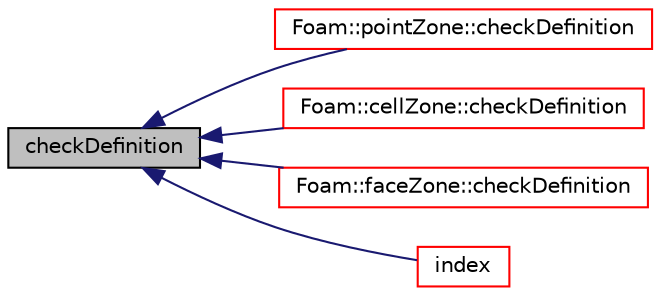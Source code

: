 digraph "checkDefinition"
{
  bgcolor="transparent";
  edge [fontname="Helvetica",fontsize="10",labelfontname="Helvetica",labelfontsize="10"];
  node [fontname="Helvetica",fontsize="10",shape=record];
  rankdir="LR";
  Node1 [label="checkDefinition",height=0.2,width=0.4,color="black", fillcolor="grey75", style="filled", fontcolor="black"];
  Node1 -> Node2 [dir="back",color="midnightblue",fontsize="10",style="solid",fontname="Helvetica"];
  Node2 [label="Foam::pointZone::checkDefinition",height=0.2,width=0.4,color="red",URL="$a01905.html#a06e73ef87e1b48be76ee1da1ab2e9a38",tooltip="Check zone definition. Return true if in error. "];
  Node1 -> Node3 [dir="back",color="midnightblue",fontsize="10",style="solid",fontname="Helvetica"];
  Node3 [label="Foam::cellZone::checkDefinition",height=0.2,width=0.4,color="red",URL="$a00247.html#a06e73ef87e1b48be76ee1da1ab2e9a38",tooltip="Check zone definition. Return true if in error. "];
  Node1 -> Node4 [dir="back",color="midnightblue",fontsize="10",style="solid",fontname="Helvetica"];
  Node4 [label="Foam::faceZone::checkDefinition",height=0.2,width=0.4,color="red",URL="$a00740.html#a06e73ef87e1b48be76ee1da1ab2e9a38",tooltip="Check zone definition. Return true if in error. "];
  Node1 -> Node5 [dir="back",color="midnightblue",fontsize="10",style="solid",fontname="Helvetica"];
  Node5 [label="index",height=0.2,width=0.4,color="red",URL="$a02899.html#a7d1e8acadb27bd2b4e61457d47b71b6f",tooltip="Return the index of this zone in zone list. "];
}
